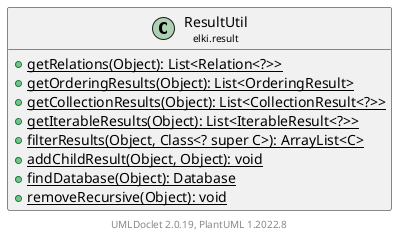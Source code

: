 @startuml
    remove .*\.(Instance|Par|Parameterizer|Factory)$
    set namespaceSeparator none
    hide empty fields
    hide empty methods

    class "<size:14>ResultUtil\n<size:10>elki.result" as elki.result.ResultUtil [[ResultUtil.html]] {
        {static} +getRelations(Object): List<Relation<?>>
        {static} +getOrderingResults(Object): List<OrderingResult>
        {static} +getCollectionResults(Object): List<CollectionResult<?>>
        {static} +getIterableResults(Object): List<IterableResult<?>>
        {static} +filterResults(Object, Class<? super C>): ArrayList<C>
        {static} +addChildResult(Object, Object): void
        {static} +findDatabase(Object): Database
        {static} +removeRecursive(Object): void
    }

    center footer UMLDoclet 2.0.19, PlantUML 1.2022.8
@enduml
